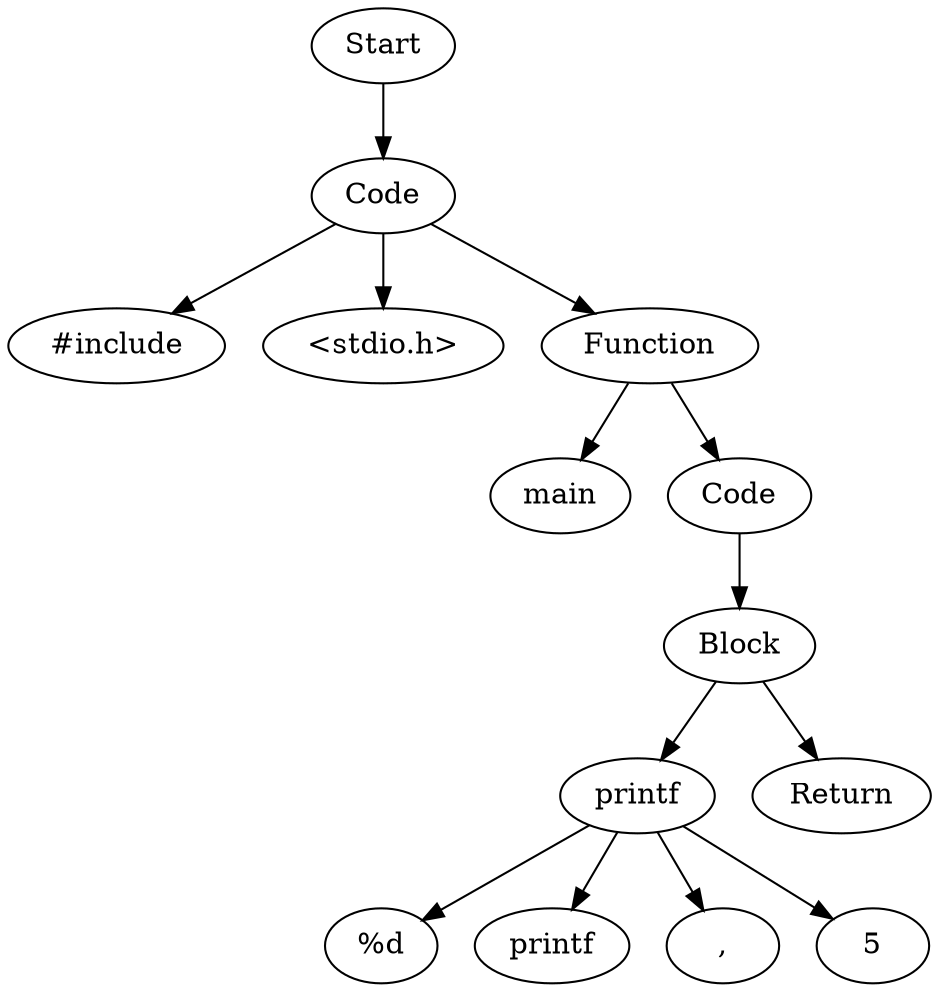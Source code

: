 digraph AST {
  "126425402742560" [label="Start"];
  "126425402742560" -> "126425402746496";
  "126425402746496" [label="Code"];
  "126425402746496" -> "126425402743904";
  "126425402746496" -> "126425402746352";
  "126425402746496" -> "126425402743568";
  "126425402743904" [label="#include"];
  "126425402746352" [label="<stdio.h>"];
  "126425402743568" [label="Function"];
  "126425402743568" -> "126425402743376";
  "126425402743568" -> "126425402745632";
  "126425402743376" [label="main"];
  "126425402745632" [label="Code"];
  "126425402745632" -> "126425402746976";
  "126425402746976" [label="Block"];
  "126425402746976" -> "126425402746064";
  "126425402746976" -> "126425402737952";
  "126425402746064" [label="printf"];
  "126425402746064" -> "126425402740112";
  "126425402746064" -> "126425402744288";
  "126425402746064" -> "126425402741168";
  "126425402746064" -> "126425402740208";
  "126425402740112" [label="%d"];
  "126425402744288" [label="printf"];
  "126425402741168" [label=","];
  "126425402740208" [label="5"];
  "126425402737952" [label="Return"];
}
